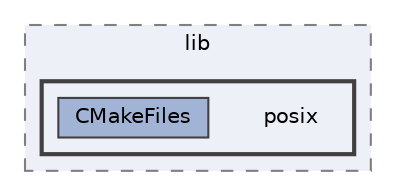 digraph "build/zephyr/lib/posix"
{
 // LATEX_PDF_SIZE
  bgcolor="transparent";
  edge [fontname=Helvetica,fontsize=10,labelfontname=Helvetica,labelfontsize=10];
  node [fontname=Helvetica,fontsize=10,shape=box,height=0.2,width=0.4];
  compound=true
  subgraph clusterdir_a2b984bf63b18e12150a9fb1475ff0cc {
    graph [ bgcolor="#edf0f7", pencolor="grey50", label="lib", fontname=Helvetica,fontsize=10 style="filled,dashed", URL="dir_a2b984bf63b18e12150a9fb1475ff0cc.html",tooltip=""]
  subgraph clusterdir_d28c535d31c4568b5ca204fc4ccc4782 {
    graph [ bgcolor="#edf0f7", pencolor="grey25", label="", fontname=Helvetica,fontsize=10 style="filled,bold", URL="dir_d28c535d31c4568b5ca204fc4ccc4782.html",tooltip=""]
    dir_d28c535d31c4568b5ca204fc4ccc4782 [shape=plaintext, label="posix"];
  dir_1ad2d65dc71f582def23a1daec06ef8a [label="CMakeFiles", fillcolor="#a2b4d6", color="grey25", style="filled", URL="dir_1ad2d65dc71f582def23a1daec06ef8a.html",tooltip=""];
  }
  }
}
